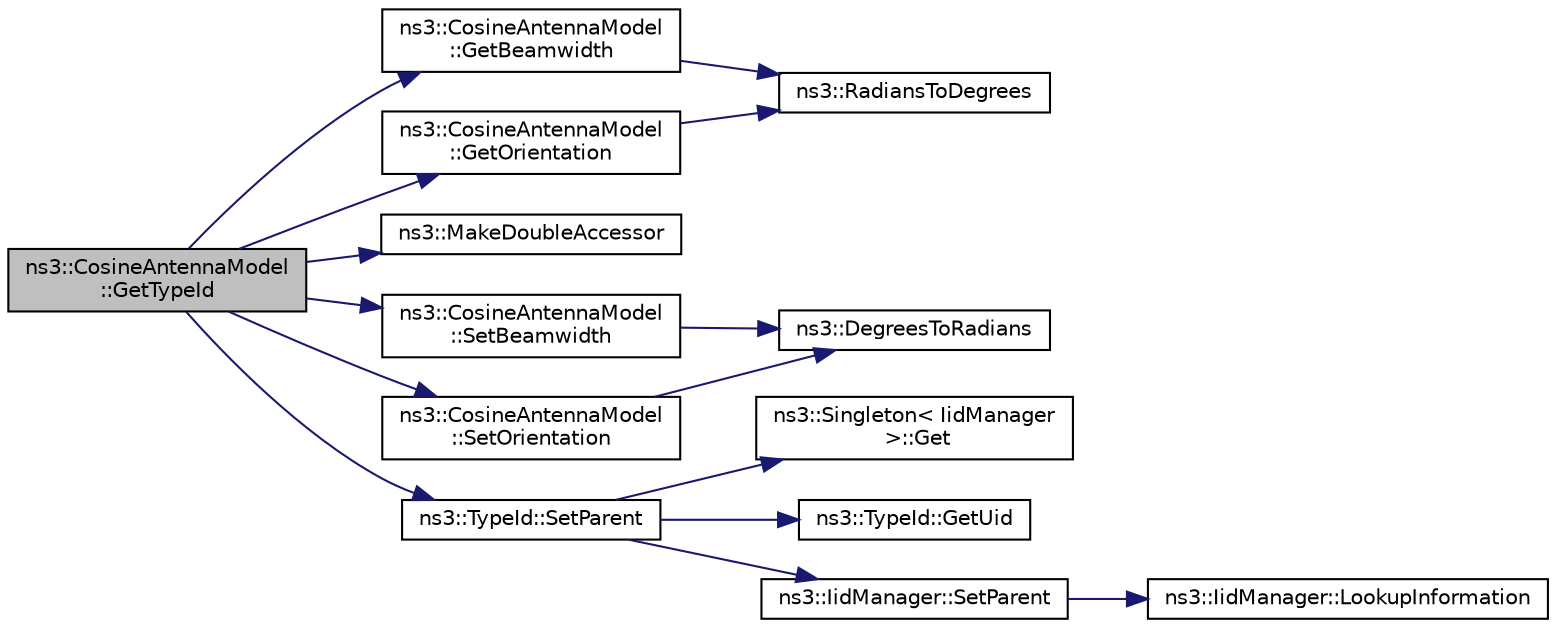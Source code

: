 digraph "ns3::CosineAntennaModel::GetTypeId"
{
 // LATEX_PDF_SIZE
  edge [fontname="Helvetica",fontsize="10",labelfontname="Helvetica",labelfontsize="10"];
  node [fontname="Helvetica",fontsize="10",shape=record];
  rankdir="LR";
  Node1 [label="ns3::CosineAntennaModel\l::GetTypeId",height=0.2,width=0.4,color="black", fillcolor="grey75", style="filled", fontcolor="black",tooltip=" "];
  Node1 -> Node2 [color="midnightblue",fontsize="10",style="solid",fontname="Helvetica"];
  Node2 [label="ns3::CosineAntennaModel\l::GetBeamwidth",height=0.2,width=0.4,color="black", fillcolor="white", style="filled",URL="$classns3_1_1_cosine_antenna_model.html#aa514bf1616bd7dc5b52a734c73bd4229",tooltip=" "];
  Node2 -> Node3 [color="midnightblue",fontsize="10",style="solid",fontname="Helvetica"];
  Node3 [label="ns3::RadiansToDegrees",height=0.2,width=0.4,color="black", fillcolor="white", style="filled",URL="$namespacens3.html#af5d56218af98856ea7d51105573d6418",tooltip="converts radians to degrees"];
  Node1 -> Node4 [color="midnightblue",fontsize="10",style="solid",fontname="Helvetica"];
  Node4 [label="ns3::CosineAntennaModel\l::GetOrientation",height=0.2,width=0.4,color="black", fillcolor="white", style="filled",URL="$classns3_1_1_cosine_antenna_model.html#a710304314fb6474a00c3b787e2e4b7d9",tooltip=" "];
  Node4 -> Node3 [color="midnightblue",fontsize="10",style="solid",fontname="Helvetica"];
  Node1 -> Node5 [color="midnightblue",fontsize="10",style="solid",fontname="Helvetica"];
  Node5 [label="ns3::MakeDoubleAccessor",height=0.2,width=0.4,color="black", fillcolor="white", style="filled",URL="$group__attribute___double.html#gaef08ccdef7ff644dc39aa7b24a2f740f",tooltip="Create an AttributeAccessor for a class data member, or a lone class get functor or set method."];
  Node1 -> Node6 [color="midnightblue",fontsize="10",style="solid",fontname="Helvetica"];
  Node6 [label="ns3::CosineAntennaModel\l::SetBeamwidth",height=0.2,width=0.4,color="black", fillcolor="white", style="filled",URL="$classns3_1_1_cosine_antenna_model.html#a7caccbf17a4aa217250ccf11e73f67a3",tooltip=" "];
  Node6 -> Node7 [color="midnightblue",fontsize="10",style="solid",fontname="Helvetica"];
  Node7 [label="ns3::DegreesToRadians",height=0.2,width=0.4,color="black", fillcolor="white", style="filled",URL="$namespacens3.html#aa3494662745a9a1656f3e6047a6a4062",tooltip="converts degrees to radians"];
  Node1 -> Node8 [color="midnightblue",fontsize="10",style="solid",fontname="Helvetica"];
  Node8 [label="ns3::CosineAntennaModel\l::SetOrientation",height=0.2,width=0.4,color="black", fillcolor="white", style="filled",URL="$classns3_1_1_cosine_antenna_model.html#ae2eb962f9eaa9f507c311f9be43f42d5",tooltip=" "];
  Node8 -> Node7 [color="midnightblue",fontsize="10",style="solid",fontname="Helvetica"];
  Node1 -> Node9 [color="midnightblue",fontsize="10",style="solid",fontname="Helvetica"];
  Node9 [label="ns3::TypeId::SetParent",height=0.2,width=0.4,color="black", fillcolor="white", style="filled",URL="$classns3_1_1_type_id.html#abaaca67ab7d2471067e7c275df0f7309",tooltip="Set the parent TypeId."];
  Node9 -> Node10 [color="midnightblue",fontsize="10",style="solid",fontname="Helvetica"];
  Node10 [label="ns3::Singleton\< IidManager\l \>::Get",height=0.2,width=0.4,color="black", fillcolor="white", style="filled",URL="$classns3_1_1_singleton.html#a80a2cd3c25a27ea72add7a9f7a141ffa",tooltip="Get a pointer to the singleton instance."];
  Node9 -> Node11 [color="midnightblue",fontsize="10",style="solid",fontname="Helvetica"];
  Node11 [label="ns3::TypeId::GetUid",height=0.2,width=0.4,color="black", fillcolor="white", style="filled",URL="$classns3_1_1_type_id.html#a429535085325d6f926724771446d9047",tooltip="Get the internal id of this TypeId."];
  Node9 -> Node12 [color="midnightblue",fontsize="10",style="solid",fontname="Helvetica"];
  Node12 [label="ns3::IidManager::SetParent",height=0.2,width=0.4,color="black", fillcolor="white", style="filled",URL="$classns3_1_1_iid_manager.html#a4042931260554c907699367b6811426f",tooltip="Set the parent of a type id."];
  Node12 -> Node13 [color="midnightblue",fontsize="10",style="solid",fontname="Helvetica"];
  Node13 [label="ns3::IidManager::LookupInformation",height=0.2,width=0.4,color="black", fillcolor="white", style="filled",URL="$classns3_1_1_iid_manager.html#a84af06b798b21fa700469a3ac5f65f3f",tooltip="Retrieve the information record for a type."];
}
